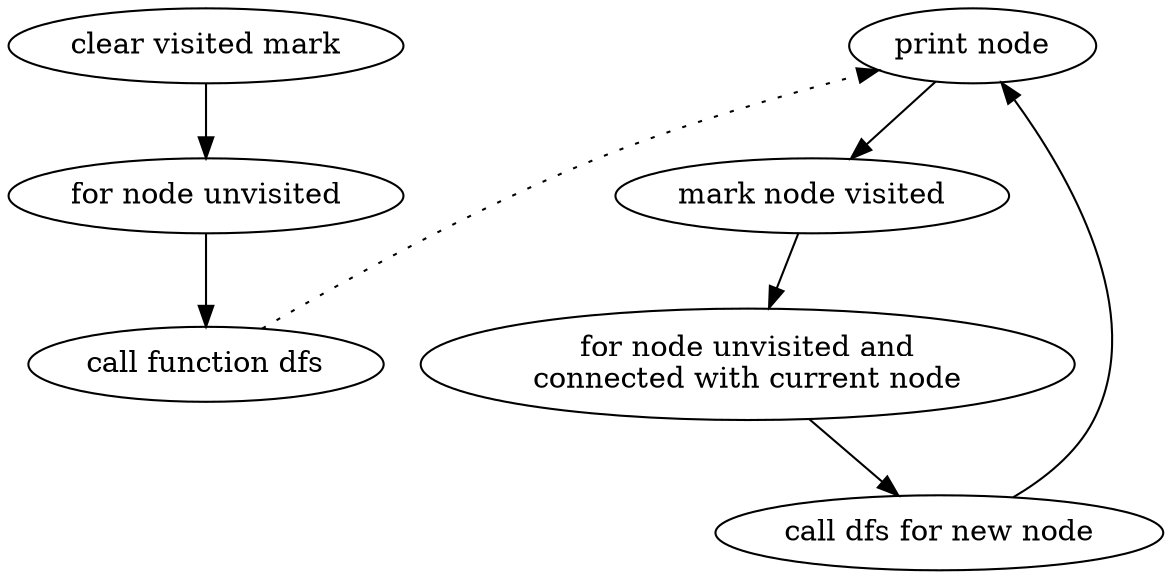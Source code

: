 digraph {
  //rankdir=LR;
  subgraph body{
    label="body";
    init[label="clear visited mark"];
    loop1[label="for node unvisited"];
    func[label="call function dfs"];

    init -> loop1 -> func;
  };

  subgraph dfs {
    label="dfs";
    print[label="print node"];
    marknode[label="mark node visited"];
    loop2[label="for node unvisited and\nconnected with current node"];
    call[label="call dfs for new node"];

    print -> marknode -> loop2 -> call -> print;
  };

  edge[constraint=false];
  func -> print[style=dotted];

}
